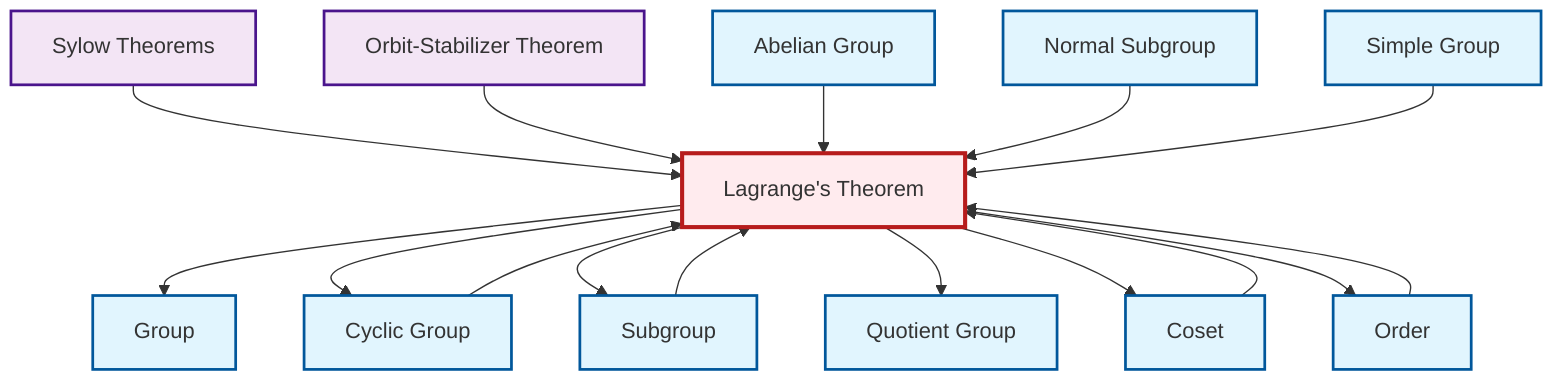 graph TD
    classDef definition fill:#e1f5fe,stroke:#01579b,stroke-width:2px
    classDef theorem fill:#f3e5f5,stroke:#4a148c,stroke-width:2px
    classDef axiom fill:#fff3e0,stroke:#e65100,stroke-width:2px
    classDef example fill:#e8f5e9,stroke:#1b5e20,stroke-width:2px
    classDef current fill:#ffebee,stroke:#b71c1c,stroke-width:3px
    def-simple-group["Simple Group"]:::definition
    def-order["Order"]:::definition
    thm-orbit-stabilizer["Orbit-Stabilizer Theorem"]:::theorem
    def-normal-subgroup["Normal Subgroup"]:::definition
    def-quotient-group["Quotient Group"]:::definition
    def-abelian-group["Abelian Group"]:::definition
    def-group["Group"]:::definition
    def-cyclic-group["Cyclic Group"]:::definition
    thm-lagrange["Lagrange's Theorem"]:::theorem
    def-subgroup["Subgroup"]:::definition
    thm-sylow["Sylow Theorems"]:::theorem
    def-coset["Coset"]:::definition
    thm-sylow --> thm-lagrange
    thm-orbit-stabilizer --> thm-lagrange
    def-abelian-group --> thm-lagrange
    thm-lagrange --> def-group
    thm-lagrange --> def-cyclic-group
    thm-lagrange --> def-subgroup
    def-cyclic-group --> thm-lagrange
    def-normal-subgroup --> thm-lagrange
    thm-lagrange --> def-quotient-group
    thm-lagrange --> def-coset
    def-coset --> thm-lagrange
    def-order --> thm-lagrange
    def-simple-group --> thm-lagrange
    def-subgroup --> thm-lagrange
    thm-lagrange --> def-order
    class thm-lagrange current